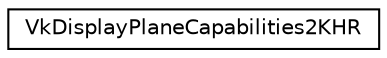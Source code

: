digraph "Graphical Class Hierarchy"
{
 // LATEX_PDF_SIZE
  edge [fontname="Helvetica",fontsize="10",labelfontname="Helvetica",labelfontsize="10"];
  node [fontname="Helvetica",fontsize="10",shape=record];
  rankdir="LR";
  Node0 [label="VkDisplayPlaneCapabilities2KHR",height=0.2,width=0.4,color="black", fillcolor="white", style="filled",URL="$d4/dcb/structVkDisplayPlaneCapabilities2KHR.html",tooltip=" "];
}

